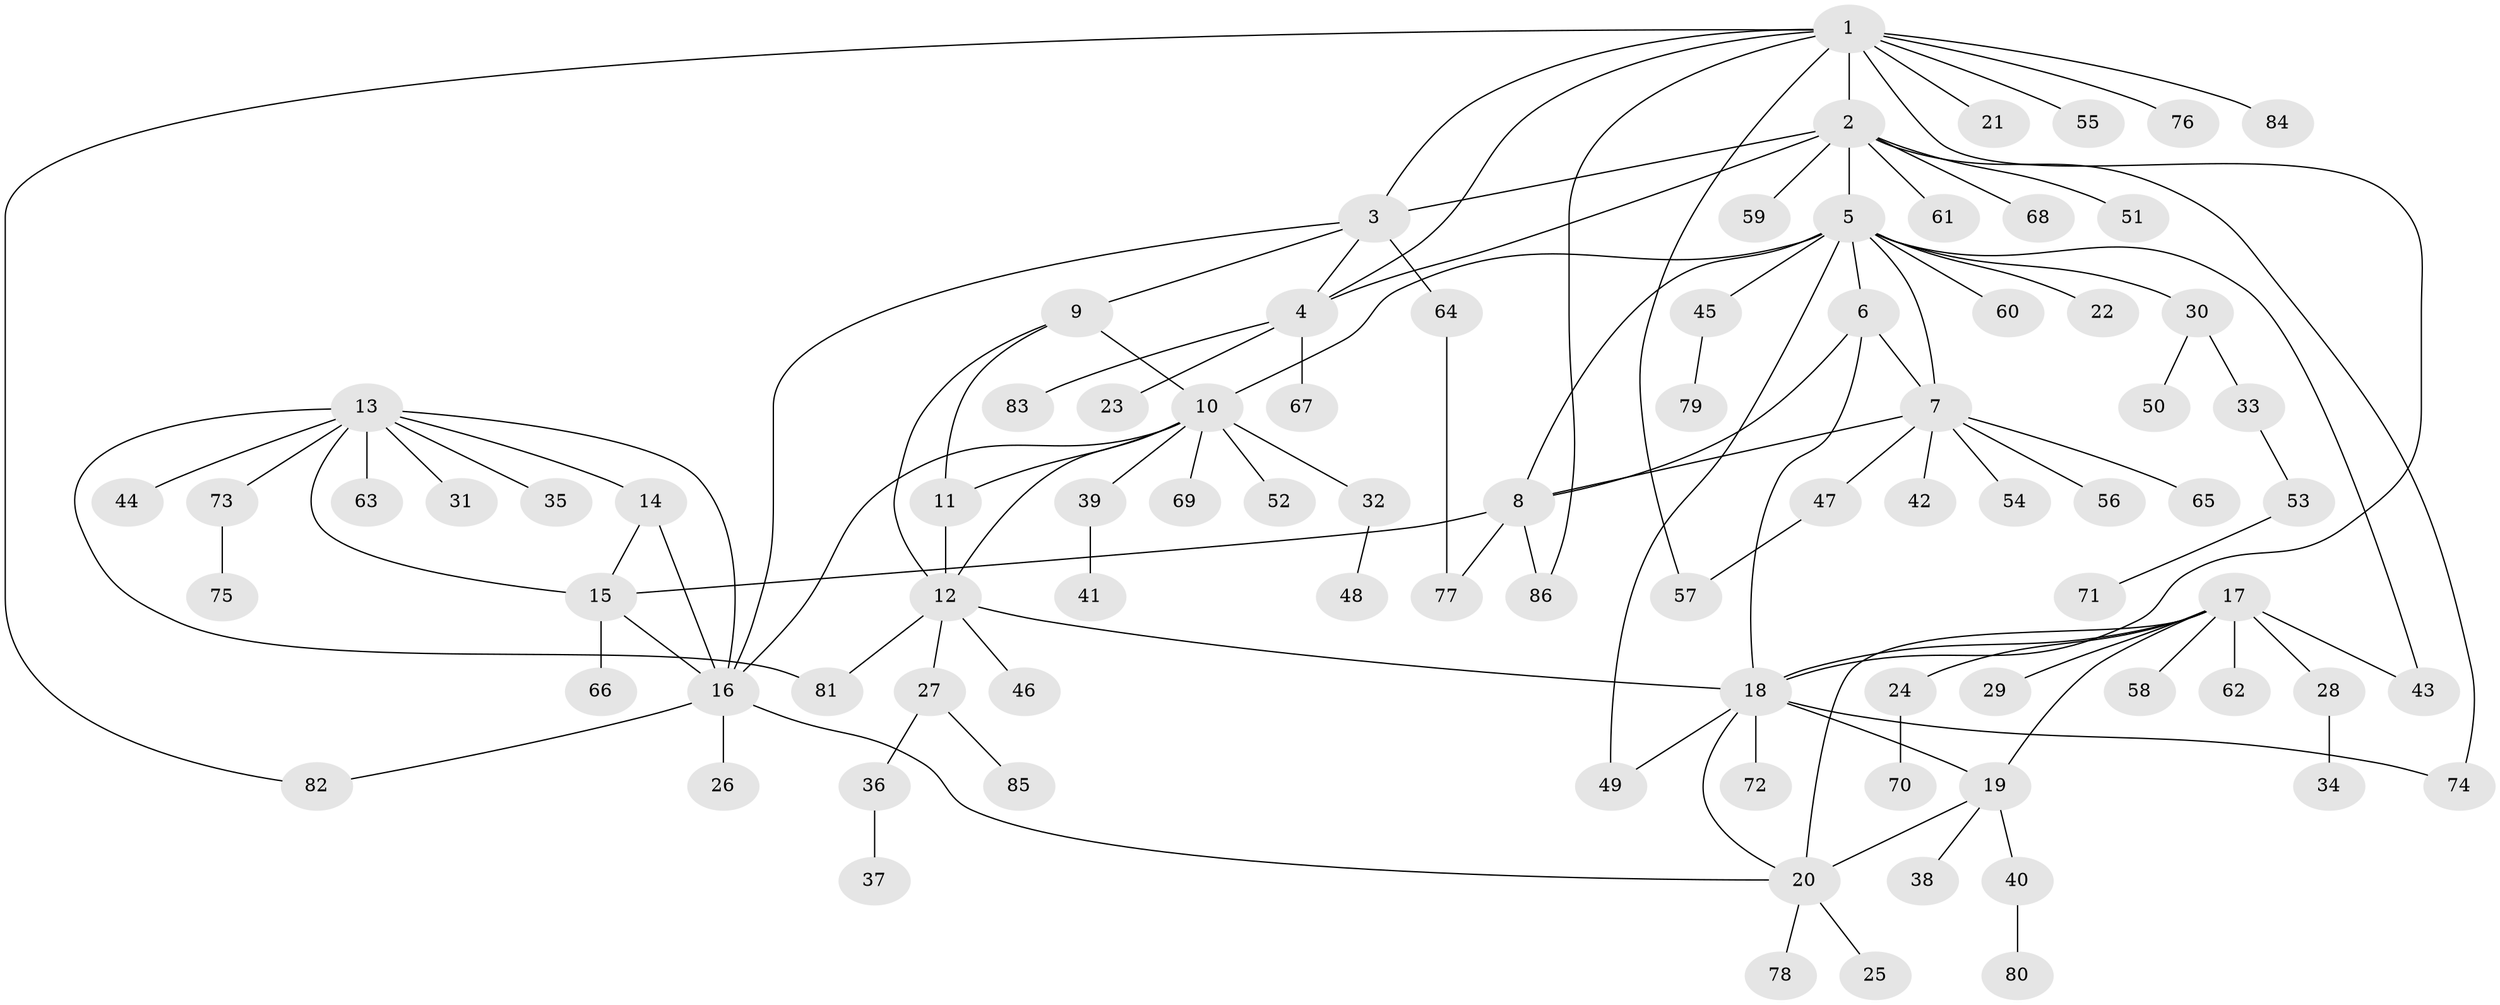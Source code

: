 // Generated by graph-tools (version 1.1) at 2025/15/03/09/25 04:15:43]
// undirected, 86 vertices, 114 edges
graph export_dot {
graph [start="1"]
  node [color=gray90,style=filled];
  1;
  2;
  3;
  4;
  5;
  6;
  7;
  8;
  9;
  10;
  11;
  12;
  13;
  14;
  15;
  16;
  17;
  18;
  19;
  20;
  21;
  22;
  23;
  24;
  25;
  26;
  27;
  28;
  29;
  30;
  31;
  32;
  33;
  34;
  35;
  36;
  37;
  38;
  39;
  40;
  41;
  42;
  43;
  44;
  45;
  46;
  47;
  48;
  49;
  50;
  51;
  52;
  53;
  54;
  55;
  56;
  57;
  58;
  59;
  60;
  61;
  62;
  63;
  64;
  65;
  66;
  67;
  68;
  69;
  70;
  71;
  72;
  73;
  74;
  75;
  76;
  77;
  78;
  79;
  80;
  81;
  82;
  83;
  84;
  85;
  86;
  1 -- 2;
  1 -- 3;
  1 -- 4;
  1 -- 18;
  1 -- 21;
  1 -- 55;
  1 -- 57;
  1 -- 76;
  1 -- 82;
  1 -- 84;
  1 -- 86;
  2 -- 3;
  2 -- 4;
  2 -- 5;
  2 -- 51;
  2 -- 59;
  2 -- 61;
  2 -- 68;
  2 -- 74;
  3 -- 4;
  3 -- 9;
  3 -- 16;
  3 -- 64;
  4 -- 23;
  4 -- 67;
  4 -- 83;
  5 -- 6;
  5 -- 7;
  5 -- 8;
  5 -- 10;
  5 -- 22;
  5 -- 30;
  5 -- 43;
  5 -- 45;
  5 -- 49;
  5 -- 60;
  6 -- 7;
  6 -- 8;
  6 -- 18;
  7 -- 8;
  7 -- 42;
  7 -- 47;
  7 -- 54;
  7 -- 56;
  7 -- 65;
  8 -- 15;
  8 -- 77;
  8 -- 86;
  9 -- 10;
  9 -- 11;
  9 -- 12;
  10 -- 11;
  10 -- 12;
  10 -- 16;
  10 -- 32;
  10 -- 39;
  10 -- 52;
  10 -- 69;
  11 -- 12;
  12 -- 18;
  12 -- 27;
  12 -- 46;
  12 -- 81;
  13 -- 14;
  13 -- 15;
  13 -- 16;
  13 -- 31;
  13 -- 35;
  13 -- 44;
  13 -- 63;
  13 -- 73;
  13 -- 81;
  14 -- 15;
  14 -- 16;
  15 -- 16;
  15 -- 66;
  16 -- 20;
  16 -- 26;
  16 -- 82;
  17 -- 18;
  17 -- 19;
  17 -- 20;
  17 -- 24;
  17 -- 28;
  17 -- 29;
  17 -- 43;
  17 -- 58;
  17 -- 62;
  18 -- 19;
  18 -- 20;
  18 -- 49;
  18 -- 72;
  18 -- 74;
  19 -- 20;
  19 -- 38;
  19 -- 40;
  20 -- 25;
  20 -- 78;
  24 -- 70;
  27 -- 36;
  27 -- 85;
  28 -- 34;
  30 -- 33;
  30 -- 50;
  32 -- 48;
  33 -- 53;
  36 -- 37;
  39 -- 41;
  40 -- 80;
  45 -- 79;
  47 -- 57;
  53 -- 71;
  64 -- 77;
  73 -- 75;
}
